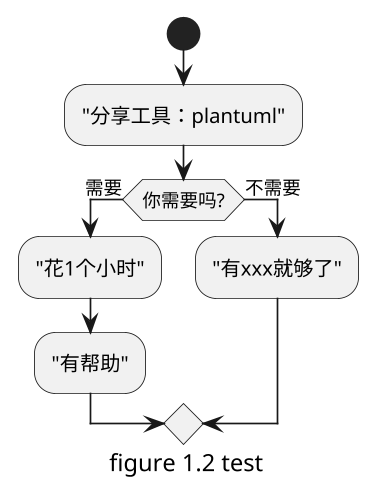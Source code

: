 @startuml

scale 500*500
start
:"分享工具：plantuml";
if (你需要吗?) then (需要)
    :"花1个小时";
    :"有帮助";
   
else (不需要)
    :"有xxx就够了";
   
endif

caption figure 1.2 test
@enduml
